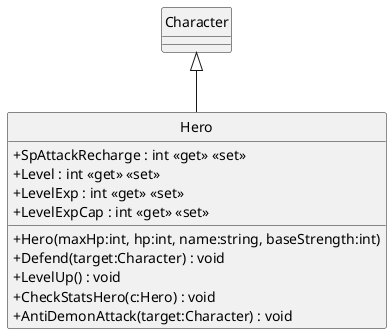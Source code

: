 @startuml Classdiagram
skinparam ClassAttributeIconSize 0
skinparam Monochrome true
hide circle

class Hero {
    + Hero(maxHp:int, hp:int, name:string, baseStrength:int)
    + SpAttackRecharge : int <<get>> <<set>>
    + Level : int <<get>> <<set>>
    + LevelExp : int <<get>> <<set>>
    + LevelExpCap : int <<get>> <<set>>
    + Defend(target:Character) : void
    + LevelUp() : void
    + CheckStatsHero(c:Hero) : void
    + AntiDemonAttack(target:Character) : void
}
Character <|-- Hero
@enduml

